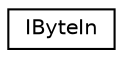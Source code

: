 digraph "Graphical Class Hierarchy"
{
 // LATEX_PDF_SIZE
  edge [fontname="Helvetica",fontsize="10",labelfontname="Helvetica",labelfontsize="10"];
  node [fontname="Helvetica",fontsize="10",shape=record];
  rankdir="LR";
  Node0 [label="IByteIn",height=0.2,width=0.4,color="black", fillcolor="white", style="filled",URL="$struct_i_byte_in.html",tooltip=" "];
}
